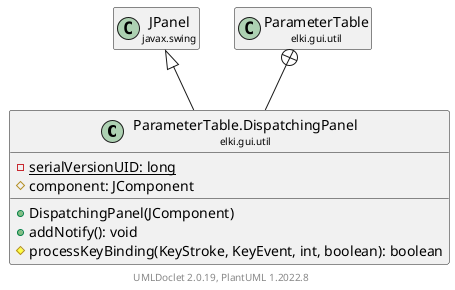 @startuml
    remove .*\.(Instance|Par|Parameterizer|Factory)$
    set namespaceSeparator none
    hide empty fields
    hide empty methods

    class "<size:14>ParameterTable.DispatchingPanel\n<size:10>elki.gui.util" as elki.gui.util.ParameterTable.DispatchingPanel [[ParameterTable.DispatchingPanel.html]] {
        {static} -serialVersionUID: long
        #component: JComponent
        +DispatchingPanel(JComponent)
        +addNotify(): void
        #processKeyBinding(KeyStroke, KeyEvent, int, boolean): boolean
    }

    class "<size:14>JPanel\n<size:10>javax.swing" as javax.swing.JPanel
    class "<size:14>ParameterTable\n<size:10>elki.gui.util" as elki.gui.util.ParameterTable [[ParameterTable.html]]

    javax.swing.JPanel <|-- elki.gui.util.ParameterTable.DispatchingPanel
    elki.gui.util.ParameterTable +-- elki.gui.util.ParameterTable.DispatchingPanel

    center footer UMLDoclet 2.0.19, PlantUML 1.2022.8
@enduml
